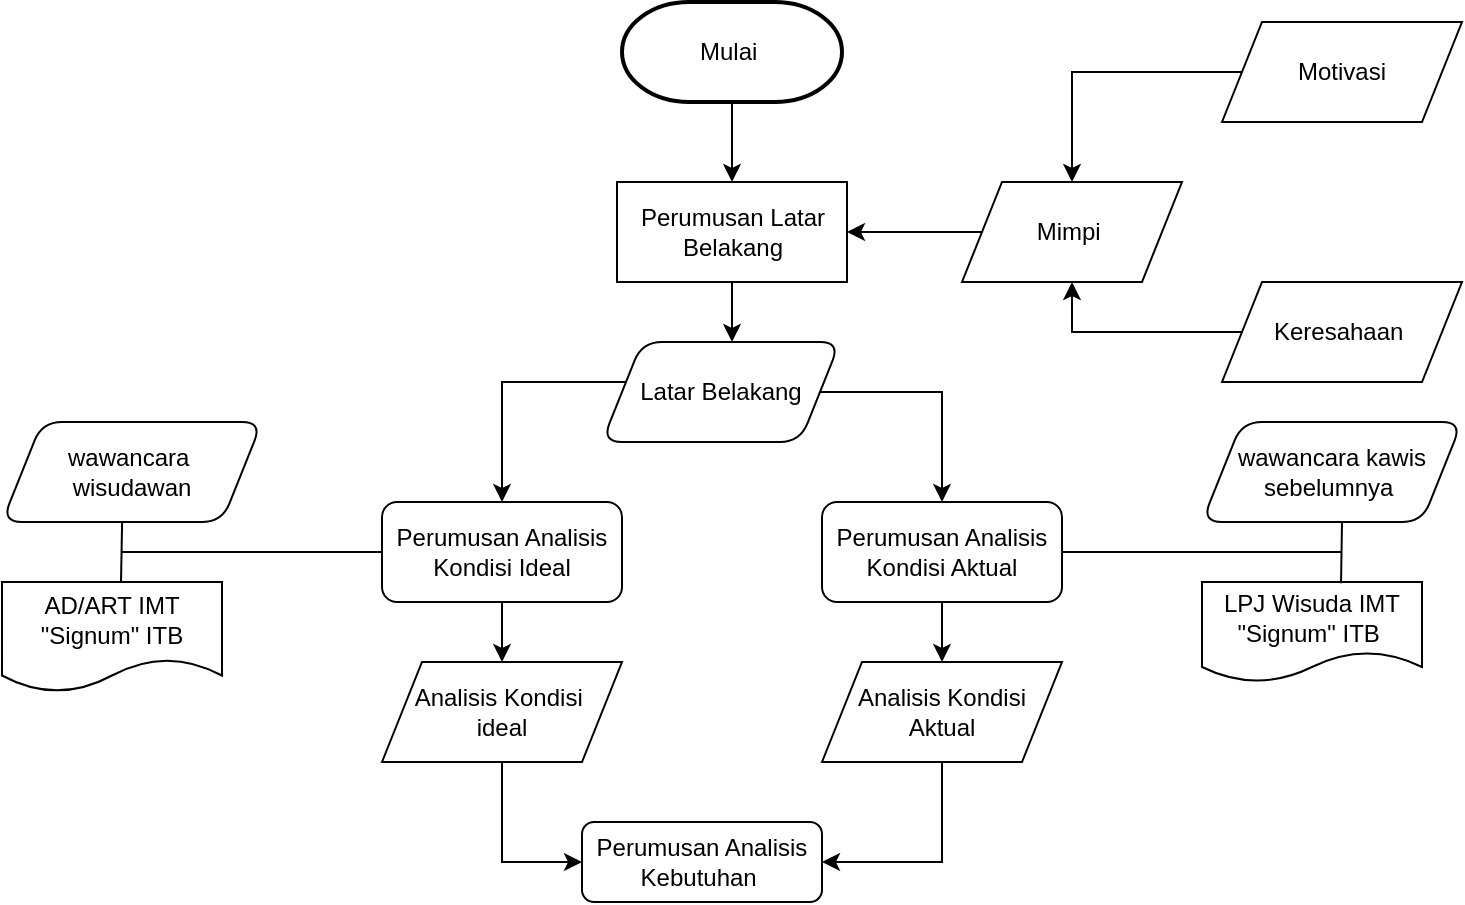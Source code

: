 <mxfile version="26.2.14">
  <diagram name="Halaman-1" id="bSEGFfcpUKC_wH8E2GYW">
    <mxGraphModel dx="925" dy="491" grid="1" gridSize="10" guides="1" tooltips="1" connect="1" arrows="1" fold="1" page="1" pageScale="1" pageWidth="827" pageHeight="1169" math="0" shadow="0">
      <root>
        <mxCell id="0" />
        <mxCell id="1" parent="0" />
        <mxCell id="ZcGMghU7jkiHjOlIlVme-5" style="edgeStyle=orthogonalEdgeStyle;rounded=0;orthogonalLoop=1;jettySize=auto;html=1;entryX=0.5;entryY=0;entryDx=0;entryDy=0;" edge="1" parent="1" source="ZcGMghU7jkiHjOlIlVme-3" target="ZcGMghU7jkiHjOlIlVme-4">
          <mxGeometry relative="1" as="geometry" />
        </mxCell>
        <mxCell id="ZcGMghU7jkiHjOlIlVme-3" value="Mulai&amp;nbsp;" style="strokeWidth=2;html=1;shape=mxgraph.flowchart.terminator;whiteSpace=wrap;" vertex="1" parent="1">
          <mxGeometry x="340" y="50" width="110" height="50" as="geometry" />
        </mxCell>
        <mxCell id="ZcGMghU7jkiHjOlIlVme-15" style="edgeStyle=orthogonalEdgeStyle;rounded=0;orthogonalLoop=1;jettySize=auto;html=1;" edge="1" parent="1" source="ZcGMghU7jkiHjOlIlVme-4">
          <mxGeometry relative="1" as="geometry">
            <mxPoint x="395" y="220" as="targetPoint" />
          </mxGeometry>
        </mxCell>
        <mxCell id="ZcGMghU7jkiHjOlIlVme-4" value="Perumusan Latar Belakang" style="rounded=0;whiteSpace=wrap;html=1;" vertex="1" parent="1">
          <mxGeometry x="337.5" y="140" width="115" height="50" as="geometry" />
        </mxCell>
        <mxCell id="ZcGMghU7jkiHjOlIlVme-13" style="edgeStyle=orthogonalEdgeStyle;rounded=0;orthogonalLoop=1;jettySize=auto;html=1;exitX=0;exitY=0.5;exitDx=0;exitDy=0;entryX=1;entryY=0.5;entryDx=0;entryDy=0;" edge="1" parent="1" source="ZcGMghU7jkiHjOlIlVme-6" target="ZcGMghU7jkiHjOlIlVme-4">
          <mxGeometry relative="1" as="geometry" />
        </mxCell>
        <mxCell id="ZcGMghU7jkiHjOlIlVme-6" value="Mimpi&amp;nbsp;" style="shape=parallelogram;perimeter=parallelogramPerimeter;whiteSpace=wrap;html=1;fixedSize=1;" vertex="1" parent="1">
          <mxGeometry x="510" y="140" width="110" height="50" as="geometry" />
        </mxCell>
        <mxCell id="ZcGMghU7jkiHjOlIlVme-12" style="edgeStyle=orthogonalEdgeStyle;rounded=0;orthogonalLoop=1;jettySize=auto;html=1;exitX=0;exitY=0.5;exitDx=0;exitDy=0;entryX=0.5;entryY=0;entryDx=0;entryDy=0;" edge="1" parent="1" source="ZcGMghU7jkiHjOlIlVme-7" target="ZcGMghU7jkiHjOlIlVme-6">
          <mxGeometry relative="1" as="geometry" />
        </mxCell>
        <mxCell id="ZcGMghU7jkiHjOlIlVme-7" value="Motivasi" style="shape=parallelogram;perimeter=parallelogramPerimeter;whiteSpace=wrap;html=1;fixedSize=1;" vertex="1" parent="1">
          <mxGeometry x="640" y="60" width="120" height="50" as="geometry" />
        </mxCell>
        <mxCell id="ZcGMghU7jkiHjOlIlVme-11" style="edgeStyle=orthogonalEdgeStyle;rounded=0;orthogonalLoop=1;jettySize=auto;html=1;exitX=0;exitY=0.5;exitDx=0;exitDy=0;entryX=0.5;entryY=1;entryDx=0;entryDy=0;" edge="1" parent="1" source="ZcGMghU7jkiHjOlIlVme-8" target="ZcGMghU7jkiHjOlIlVme-6">
          <mxGeometry relative="1" as="geometry" />
        </mxCell>
        <mxCell id="ZcGMghU7jkiHjOlIlVme-8" value="Keresahaan&amp;nbsp;" style="shape=parallelogram;perimeter=parallelogramPerimeter;whiteSpace=wrap;html=1;fixedSize=1;" vertex="1" parent="1">
          <mxGeometry x="640" y="190" width="120" height="50" as="geometry" />
        </mxCell>
        <mxCell id="ZcGMghU7jkiHjOlIlVme-18" style="edgeStyle=orthogonalEdgeStyle;rounded=0;orthogonalLoop=1;jettySize=auto;html=1;exitX=1;exitY=0.5;exitDx=0;exitDy=0;entryX=0.5;entryY=0;entryDx=0;entryDy=0;" edge="1" parent="1" source="ZcGMghU7jkiHjOlIlVme-14" target="ZcGMghU7jkiHjOlIlVme-16">
          <mxGeometry relative="1" as="geometry">
            <mxPoint x="500" y="290" as="targetPoint" />
            <Array as="points">
              <mxPoint x="500" y="245" />
            </Array>
          </mxGeometry>
        </mxCell>
        <mxCell id="ZcGMghU7jkiHjOlIlVme-19" style="edgeStyle=orthogonalEdgeStyle;rounded=0;orthogonalLoop=1;jettySize=auto;html=1;entryX=0.5;entryY=0;entryDx=0;entryDy=0;" edge="1" parent="1" source="ZcGMghU7jkiHjOlIlVme-14" target="ZcGMghU7jkiHjOlIlVme-17">
          <mxGeometry relative="1" as="geometry">
            <mxPoint x="280" y="280" as="targetPoint" />
            <Array as="points">
              <mxPoint x="280" y="240" />
            </Array>
          </mxGeometry>
        </mxCell>
        <mxCell id="ZcGMghU7jkiHjOlIlVme-14" value="Latar Belakang" style="shape=parallelogram;perimeter=parallelogramPerimeter;whiteSpace=wrap;html=1;fixedSize=1;rotation=0;rounded=1;" vertex="1" parent="1">
          <mxGeometry x="330" y="220" width="119" height="50" as="geometry" />
        </mxCell>
        <mxCell id="ZcGMghU7jkiHjOlIlVme-23" style="edgeStyle=orthogonalEdgeStyle;rounded=0;orthogonalLoop=1;jettySize=auto;html=1;exitX=0.5;exitY=1;exitDx=0;exitDy=0;" edge="1" parent="1" source="ZcGMghU7jkiHjOlIlVme-16" target="ZcGMghU7jkiHjOlIlVme-21">
          <mxGeometry relative="1" as="geometry" />
        </mxCell>
        <mxCell id="ZcGMghU7jkiHjOlIlVme-16" value="Perumusan Analisis Kondisi Aktual" style="rounded=1;whiteSpace=wrap;html=1;" vertex="1" parent="1">
          <mxGeometry x="440" y="300" width="120" height="50" as="geometry" />
        </mxCell>
        <mxCell id="ZcGMghU7jkiHjOlIlVme-24" style="edgeStyle=orthogonalEdgeStyle;rounded=0;orthogonalLoop=1;jettySize=auto;html=1;entryX=0.5;entryY=0;entryDx=0;entryDy=0;" edge="1" parent="1" source="ZcGMghU7jkiHjOlIlVme-17" target="ZcGMghU7jkiHjOlIlVme-22">
          <mxGeometry relative="1" as="geometry" />
        </mxCell>
        <mxCell id="ZcGMghU7jkiHjOlIlVme-17" value="Perumusan Analisis Kondisi Ideal" style="rounded=1;whiteSpace=wrap;html=1;" vertex="1" parent="1">
          <mxGeometry x="220" y="300" width="120" height="50" as="geometry" />
        </mxCell>
        <mxCell id="ZcGMghU7jkiHjOlIlVme-26" style="edgeStyle=orthogonalEdgeStyle;rounded=0;orthogonalLoop=1;jettySize=auto;html=1;exitX=0.5;exitY=1;exitDx=0;exitDy=0;entryX=1;entryY=0.5;entryDx=0;entryDy=0;" edge="1" parent="1" source="ZcGMghU7jkiHjOlIlVme-21" target="ZcGMghU7jkiHjOlIlVme-25">
          <mxGeometry relative="1" as="geometry" />
        </mxCell>
        <mxCell id="ZcGMghU7jkiHjOlIlVme-21" value="Analisis Kondisi Aktual" style="shape=parallelogram;perimeter=parallelogramPerimeter;whiteSpace=wrap;html=1;fixedSize=1;" vertex="1" parent="1">
          <mxGeometry x="440" y="380" width="120" height="50" as="geometry" />
        </mxCell>
        <mxCell id="ZcGMghU7jkiHjOlIlVme-27" style="edgeStyle=orthogonalEdgeStyle;rounded=0;orthogonalLoop=1;jettySize=auto;html=1;exitX=0.5;exitY=1;exitDx=0;exitDy=0;entryX=0;entryY=0.5;entryDx=0;entryDy=0;" edge="1" parent="1" source="ZcGMghU7jkiHjOlIlVme-22" target="ZcGMghU7jkiHjOlIlVme-25">
          <mxGeometry relative="1" as="geometry" />
        </mxCell>
        <mxCell id="ZcGMghU7jkiHjOlIlVme-22" value="Analisis Kondisi&amp;nbsp;&lt;br&gt;ideal" style="shape=parallelogram;perimeter=parallelogramPerimeter;whiteSpace=wrap;html=1;fixedSize=1;" vertex="1" parent="1">
          <mxGeometry x="220" y="380" width="120" height="50" as="geometry" />
        </mxCell>
        <mxCell id="ZcGMghU7jkiHjOlIlVme-25" value="Perumusan Analisis Kebutuhan&amp;nbsp;" style="rounded=1;whiteSpace=wrap;html=1;" vertex="1" parent="1">
          <mxGeometry x="320" y="460" width="120" height="40" as="geometry" />
        </mxCell>
        <mxCell id="ZcGMghU7jkiHjOlIlVme-30" value="wawancara kawis sebelumnya&amp;nbsp;" style="shape=parallelogram;perimeter=parallelogramPerimeter;whiteSpace=wrap;html=1;fixedSize=1;rotation=0;rounded=1;" vertex="1" parent="1">
          <mxGeometry x="630" y="260" width="130" height="50" as="geometry" />
        </mxCell>
        <mxCell id="ZcGMghU7jkiHjOlIlVme-31" value="LPJ Wisuda IMT &quot;Signum&quot; ITB&amp;nbsp;" style="shape=document;whiteSpace=wrap;html=1;boundedLbl=1;" vertex="1" parent="1">
          <mxGeometry x="630" y="340" width="110" height="50" as="geometry" />
        </mxCell>
        <mxCell id="ZcGMghU7jkiHjOlIlVme-34" value="" style="endArrow=none;html=1;rounded=0;exitX=1;exitY=0.5;exitDx=0;exitDy=0;" edge="1" parent="1" source="ZcGMghU7jkiHjOlIlVme-16">
          <mxGeometry width="50" height="50" relative="1" as="geometry">
            <mxPoint x="480" y="340" as="sourcePoint" />
            <mxPoint x="700" y="325" as="targetPoint" />
          </mxGeometry>
        </mxCell>
        <mxCell id="ZcGMghU7jkiHjOlIlVme-35" value="" style="endArrow=none;html=1;rounded=0;exitX=0.632;exitY=0.013;exitDx=0;exitDy=0;exitPerimeter=0;" edge="1" parent="1" source="ZcGMghU7jkiHjOlIlVme-31">
          <mxGeometry width="50" height="50" relative="1" as="geometry">
            <mxPoint x="700" y="330" as="sourcePoint" />
            <mxPoint x="700" y="310" as="targetPoint" />
          </mxGeometry>
        </mxCell>
        <mxCell id="ZcGMghU7jkiHjOlIlVme-36" value="wawancara&amp;nbsp;&lt;br&gt;wisudawan" style="shape=parallelogram;perimeter=parallelogramPerimeter;whiteSpace=wrap;html=1;fixedSize=1;rotation=0;rounded=1;" vertex="1" parent="1">
          <mxGeometry x="30" y="260" width="130" height="50" as="geometry" />
        </mxCell>
        <mxCell id="ZcGMghU7jkiHjOlIlVme-37" value="AD/ART IMT &quot;Signum&quot; ITB" style="shape=document;whiteSpace=wrap;html=1;boundedLbl=1;" vertex="1" parent="1">
          <mxGeometry x="30" y="340" width="110" height="55" as="geometry" />
        </mxCell>
        <mxCell id="ZcGMghU7jkiHjOlIlVme-38" value="" style="endArrow=none;html=1;rounded=0;entryX=0;entryY=0.5;entryDx=0;entryDy=0;" edge="1" parent="1" target="ZcGMghU7jkiHjOlIlVme-17">
          <mxGeometry width="50" height="50" relative="1" as="geometry">
            <mxPoint x="90" y="325" as="sourcePoint" />
            <mxPoint x="370" y="350" as="targetPoint" />
          </mxGeometry>
        </mxCell>
        <mxCell id="ZcGMghU7jkiHjOlIlVme-39" value="" style="endArrow=none;html=1;rounded=0;exitX=0.462;exitY=0.989;exitDx=0;exitDy=0;entryX=0.541;entryY=0;entryDx=0;entryDy=0;entryPerimeter=0;exitPerimeter=0;" edge="1" parent="1" source="ZcGMghU7jkiHjOlIlVme-36" target="ZcGMghU7jkiHjOlIlVme-37">
          <mxGeometry width="50" height="50" relative="1" as="geometry">
            <mxPoint x="300" y="410" as="sourcePoint" />
            <mxPoint x="350" y="360" as="targetPoint" />
          </mxGeometry>
        </mxCell>
      </root>
    </mxGraphModel>
  </diagram>
</mxfile>
